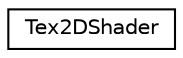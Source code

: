 digraph "Graphical Class Hierarchy"
{
  edge [fontname="Helvetica",fontsize="10",labelfontname="Helvetica",labelfontsize="10"];
  node [fontname="Helvetica",fontsize="10",shape=record];
  rankdir="LR";
  Node1 [label="Tex2DShader",height=0.2,width=0.4,color="black", fillcolor="white", style="filled",URL="$struct_tex2_d_shader.html"];
}
